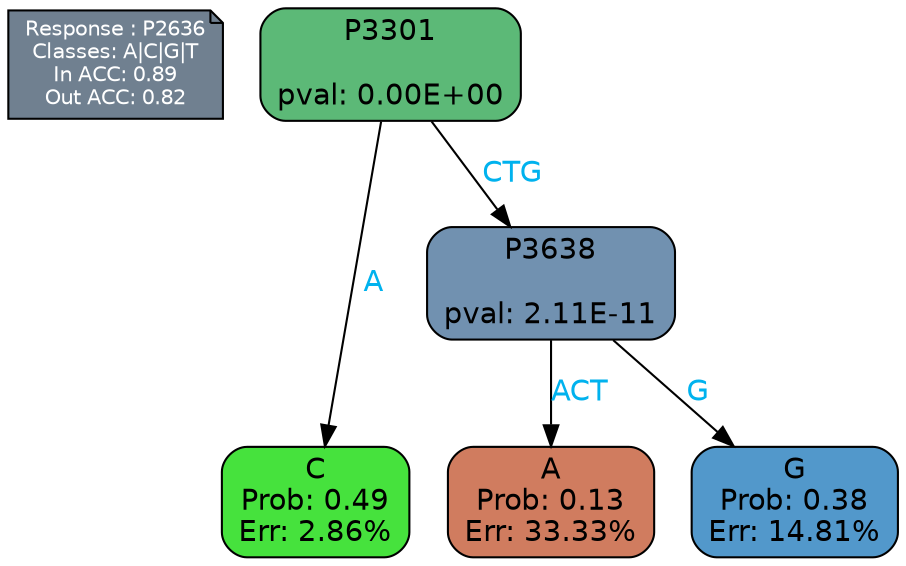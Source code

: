 digraph Tree {
node [shape=box, style="filled, rounded", color="black", fontname=helvetica] ;
graph [ranksep=equally, splines=polylines, bgcolor=transparent, dpi=600] ;
edge [fontname=helvetica] ;
LEGEND [label="Response : P2636
Classes: A|C|G|T
In ACC: 0.89
Out ACC: 0.82
",shape=note,align=left,style=filled,fillcolor="slategray",fontcolor="white",fontsize=10];1 [label="P3301

pval: 0.00E+00", fillcolor="#5cb977"] ;
2 [label="C
Prob: 0.49
Err: 2.86%", fillcolor="#46e23d"] ;
3 [label="P3638

pval: 2.11E-11", fillcolor="#7191b0"] ;
4 [label="A
Prob: 0.13
Err: 33.33%", fillcolor="#d07c5f"] ;
5 [label="G
Prob: 0.38
Err: 14.81%", fillcolor="#5298cb"] ;
1 -> 2 [label="A",fontcolor=deepskyblue2] ;
1 -> 3 [label="CTG",fontcolor=deepskyblue2] ;
3 -> 4 [label="ACT",fontcolor=deepskyblue2] ;
3 -> 5 [label="G",fontcolor=deepskyblue2] ;
{rank = same; 2;4;5;}{rank = same; LEGEND;1;}}
